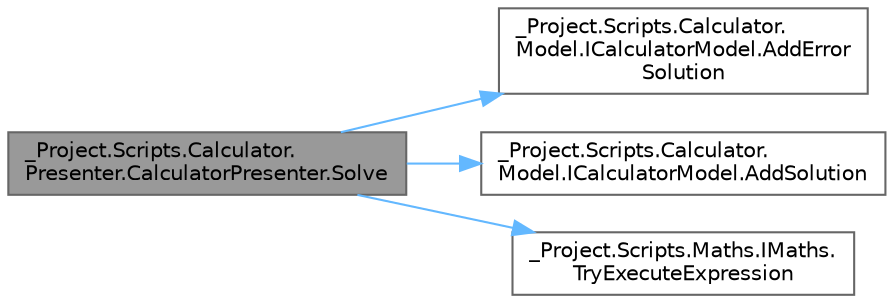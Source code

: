digraph "_Project.Scripts.Calculator.Presenter.CalculatorPresenter.Solve"
{
 // LATEX_PDF_SIZE
  bgcolor="transparent";
  edge [fontname=Helvetica,fontsize=10,labelfontname=Helvetica,labelfontsize=10];
  node [fontname=Helvetica,fontsize=10,shape=box,height=0.2,width=0.4];
  rankdir="LR";
  Node1 [id="Node000001",label="_Project.Scripts.Calculator.\lPresenter.CalculatorPresenter.Solve",height=0.2,width=0.4,color="gray40", fillcolor="grey60", style="filled", fontcolor="black",tooltip="Метод получения решения математичского выражения"];
  Node1 -> Node2 [id="edge4_Node000001_Node000002",color="steelblue1",style="solid",tooltip=" "];
  Node2 [id="Node000002",label="_Project.Scripts.Calculator.\lModel.ICalculatorModel.AddError\lSolution",height=0.2,width=0.4,color="grey40", fillcolor="white", style="filled",URL="$interface___project_1_1_scripts_1_1_calculator_1_1_model_1_1_i_calculator_model.html#a537d0d9174ffa4eedbb0841026122342",tooltip="Метод добавления ошибочного решения в историю"];
  Node1 -> Node3 [id="edge5_Node000001_Node000003",color="steelblue1",style="solid",tooltip=" "];
  Node3 [id="Node000003",label="_Project.Scripts.Calculator.\lModel.ICalculatorModel.AddSolution",height=0.2,width=0.4,color="grey40", fillcolor="white", style="filled",URL="$interface___project_1_1_scripts_1_1_calculator_1_1_model_1_1_i_calculator_model.html#adc21c9454920aa11f3d472b2e6a83c87",tooltip="Метод добавления решения в историю"];
  Node1 -> Node4 [id="edge6_Node000001_Node000004",color="steelblue1",style="solid",tooltip=" "];
  Node4 [id="Node000004",label="_Project.Scripts.Maths.IMaths.\lTryExecuteExpression",height=0.2,width=0.4,color="grey40", fillcolor="white", style="filled",URL="$interface___project_1_1_scripts_1_1_maths_1_1_i_maths.html#aedfade40f270e416913d49a06f6de8ca",tooltip="Метод запуска математических вычислений"];
}
